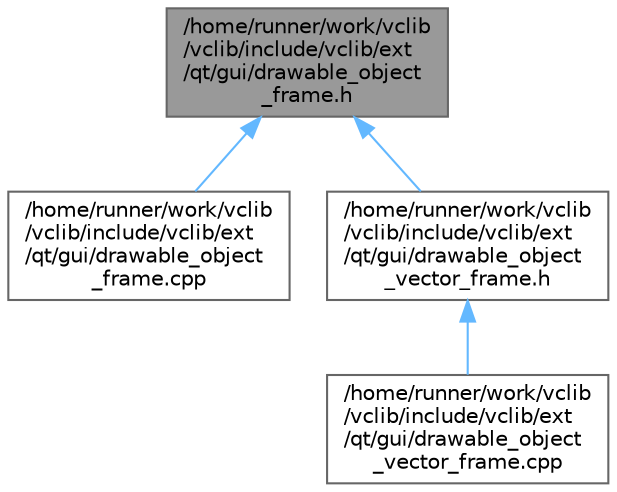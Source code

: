 digraph "/home/runner/work/vclib/vclib/include/vclib/ext/qt/gui/drawable_object_frame.h"
{
 // LATEX_PDF_SIZE
  bgcolor="transparent";
  edge [fontname=Helvetica,fontsize=10,labelfontname=Helvetica,labelfontsize=10];
  node [fontname=Helvetica,fontsize=10,shape=box,height=0.2,width=0.4];
  Node1 [label="/home/runner/work/vclib\l/vclib/include/vclib/ext\l/qt/gui/drawable_object\l_frame.h",height=0.2,width=0.4,color="gray40", fillcolor="grey60", style="filled", fontcolor="black",tooltip=" "];
  Node1 -> Node2 [dir="back",color="steelblue1",style="solid"];
  Node2 [label="/home/runner/work/vclib\l/vclib/include/vclib/ext\l/qt/gui/drawable_object\l_frame.cpp",height=0.2,width=0.4,color="grey40", fillcolor="white", style="filled",URL="$drawable__object__frame_8cpp.html",tooltip=" "];
  Node1 -> Node3 [dir="back",color="steelblue1",style="solid"];
  Node3 [label="/home/runner/work/vclib\l/vclib/include/vclib/ext\l/qt/gui/drawable_object\l_vector_frame.h",height=0.2,width=0.4,color="grey40", fillcolor="white", style="filled",URL="$drawable__object__vector__frame_8h.html",tooltip=" "];
  Node3 -> Node4 [dir="back",color="steelblue1",style="solid"];
  Node4 [label="/home/runner/work/vclib\l/vclib/include/vclib/ext\l/qt/gui/drawable_object\l_vector_frame.cpp",height=0.2,width=0.4,color="grey40", fillcolor="white", style="filled",URL="$drawable__object__vector__frame_8cpp.html",tooltip=" "];
}
